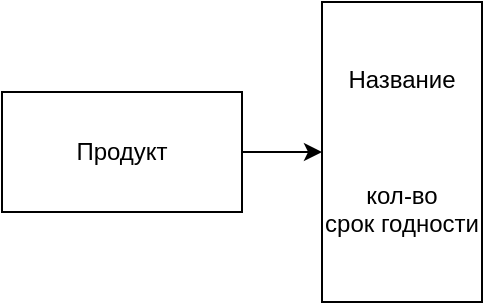 <mxfile version="28.2.0">
  <diagram name="Page-1" id="Ya0r5GXySB50RGIxnoJt">
    <mxGraphModel dx="665" dy="339" grid="1" gridSize="10" guides="1" tooltips="1" connect="1" arrows="1" fold="1" page="1" pageScale="1" pageWidth="850" pageHeight="1100" math="0" shadow="0">
      <root>
        <mxCell id="0" />
        <mxCell id="1" parent="0" />
        <mxCell id="-lLW3y7jFGByGw_7vsKM-3" value="" style="edgeStyle=orthogonalEdgeStyle;rounded=0;orthogonalLoop=1;jettySize=auto;html=1;" edge="1" parent="1" source="-lLW3y7jFGByGw_7vsKM-1" target="-lLW3y7jFGByGw_7vsKM-2">
          <mxGeometry relative="1" as="geometry" />
        </mxCell>
        <mxCell id="-lLW3y7jFGByGw_7vsKM-1" value="&lt;div&gt;Продукт&lt;/div&gt;" style="rounded=0;whiteSpace=wrap;html=1;" vertex="1" parent="1">
          <mxGeometry x="140" y="60" width="120" height="60" as="geometry" />
        </mxCell>
        <mxCell id="-lLW3y7jFGByGw_7vsKM-2" value="Название&lt;br&gt;&lt;br&gt;&lt;br&gt;&lt;br&gt;кол-во&lt;br&gt;срок годности" style="rounded=0;whiteSpace=wrap;html=1;" vertex="1" parent="1">
          <mxGeometry x="300" y="15" width="80" height="150" as="geometry" />
        </mxCell>
      </root>
    </mxGraphModel>
  </diagram>
</mxfile>
